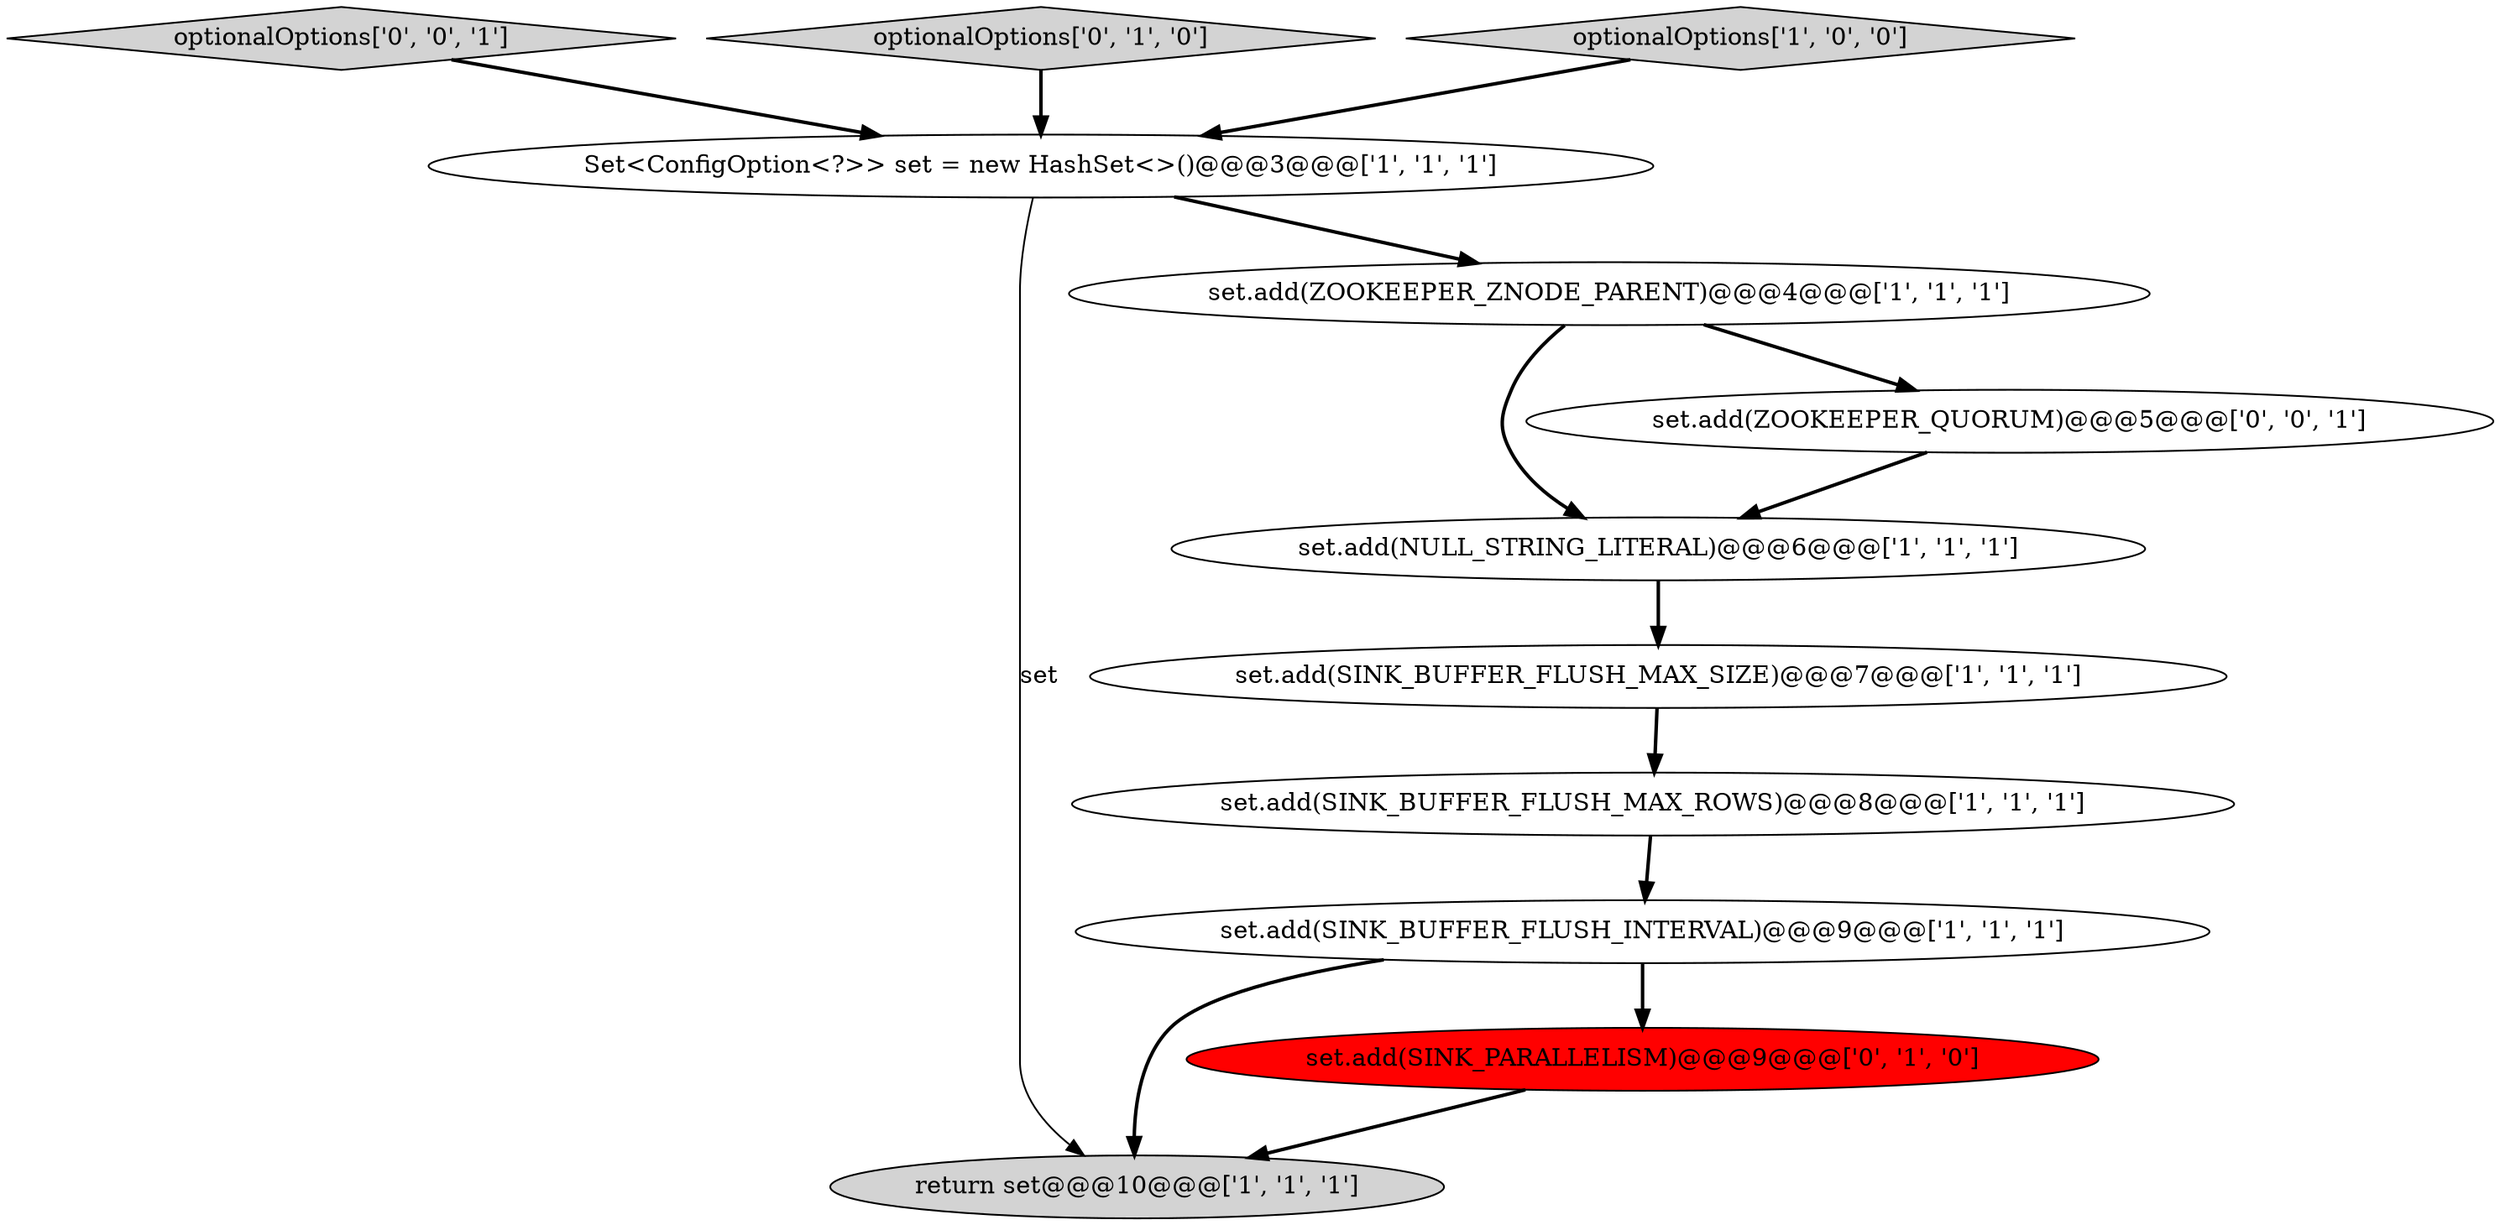 digraph {
5 [style = filled, label = "return set@@@10@@@['1', '1', '1']", fillcolor = lightgray, shape = ellipse image = "AAA0AAABBB1BBB"];
2 [style = filled, label = "set.add(NULL_STRING_LITERAL)@@@6@@@['1', '1', '1']", fillcolor = white, shape = ellipse image = "AAA0AAABBB1BBB"];
1 [style = filled, label = "set.add(SINK_BUFFER_FLUSH_MAX_ROWS)@@@8@@@['1', '1', '1']", fillcolor = white, shape = ellipse image = "AAA0AAABBB1BBB"];
11 [style = filled, label = "optionalOptions['0', '0', '1']", fillcolor = lightgray, shape = diamond image = "AAA0AAABBB3BBB"];
6 [style = filled, label = "set.add(ZOOKEEPER_ZNODE_PARENT)@@@4@@@['1', '1', '1']", fillcolor = white, shape = ellipse image = "AAA0AAABBB1BBB"];
9 [style = filled, label = "set.add(SINK_PARALLELISM)@@@9@@@['0', '1', '0']", fillcolor = red, shape = ellipse image = "AAA1AAABBB2BBB"];
4 [style = filled, label = "Set<ConfigOption<?>> set = new HashSet<>()@@@3@@@['1', '1', '1']", fillcolor = white, shape = ellipse image = "AAA0AAABBB1BBB"];
8 [style = filled, label = "optionalOptions['0', '1', '0']", fillcolor = lightgray, shape = diamond image = "AAA0AAABBB2BBB"];
7 [style = filled, label = "set.add(SINK_BUFFER_FLUSH_MAX_SIZE)@@@7@@@['1', '1', '1']", fillcolor = white, shape = ellipse image = "AAA0AAABBB1BBB"];
3 [style = filled, label = "set.add(SINK_BUFFER_FLUSH_INTERVAL)@@@9@@@['1', '1', '1']", fillcolor = white, shape = ellipse image = "AAA0AAABBB1BBB"];
10 [style = filled, label = "set.add(ZOOKEEPER_QUORUM)@@@5@@@['0', '0', '1']", fillcolor = white, shape = ellipse image = "AAA0AAABBB3BBB"];
0 [style = filled, label = "optionalOptions['1', '0', '0']", fillcolor = lightgray, shape = diamond image = "AAA0AAABBB1BBB"];
1->3 [style = bold, label=""];
3->9 [style = bold, label=""];
9->5 [style = bold, label=""];
4->5 [style = solid, label="set"];
10->2 [style = bold, label=""];
3->5 [style = bold, label=""];
7->1 [style = bold, label=""];
2->7 [style = bold, label=""];
8->4 [style = bold, label=""];
0->4 [style = bold, label=""];
4->6 [style = bold, label=""];
6->10 [style = bold, label=""];
11->4 [style = bold, label=""];
6->2 [style = bold, label=""];
}
